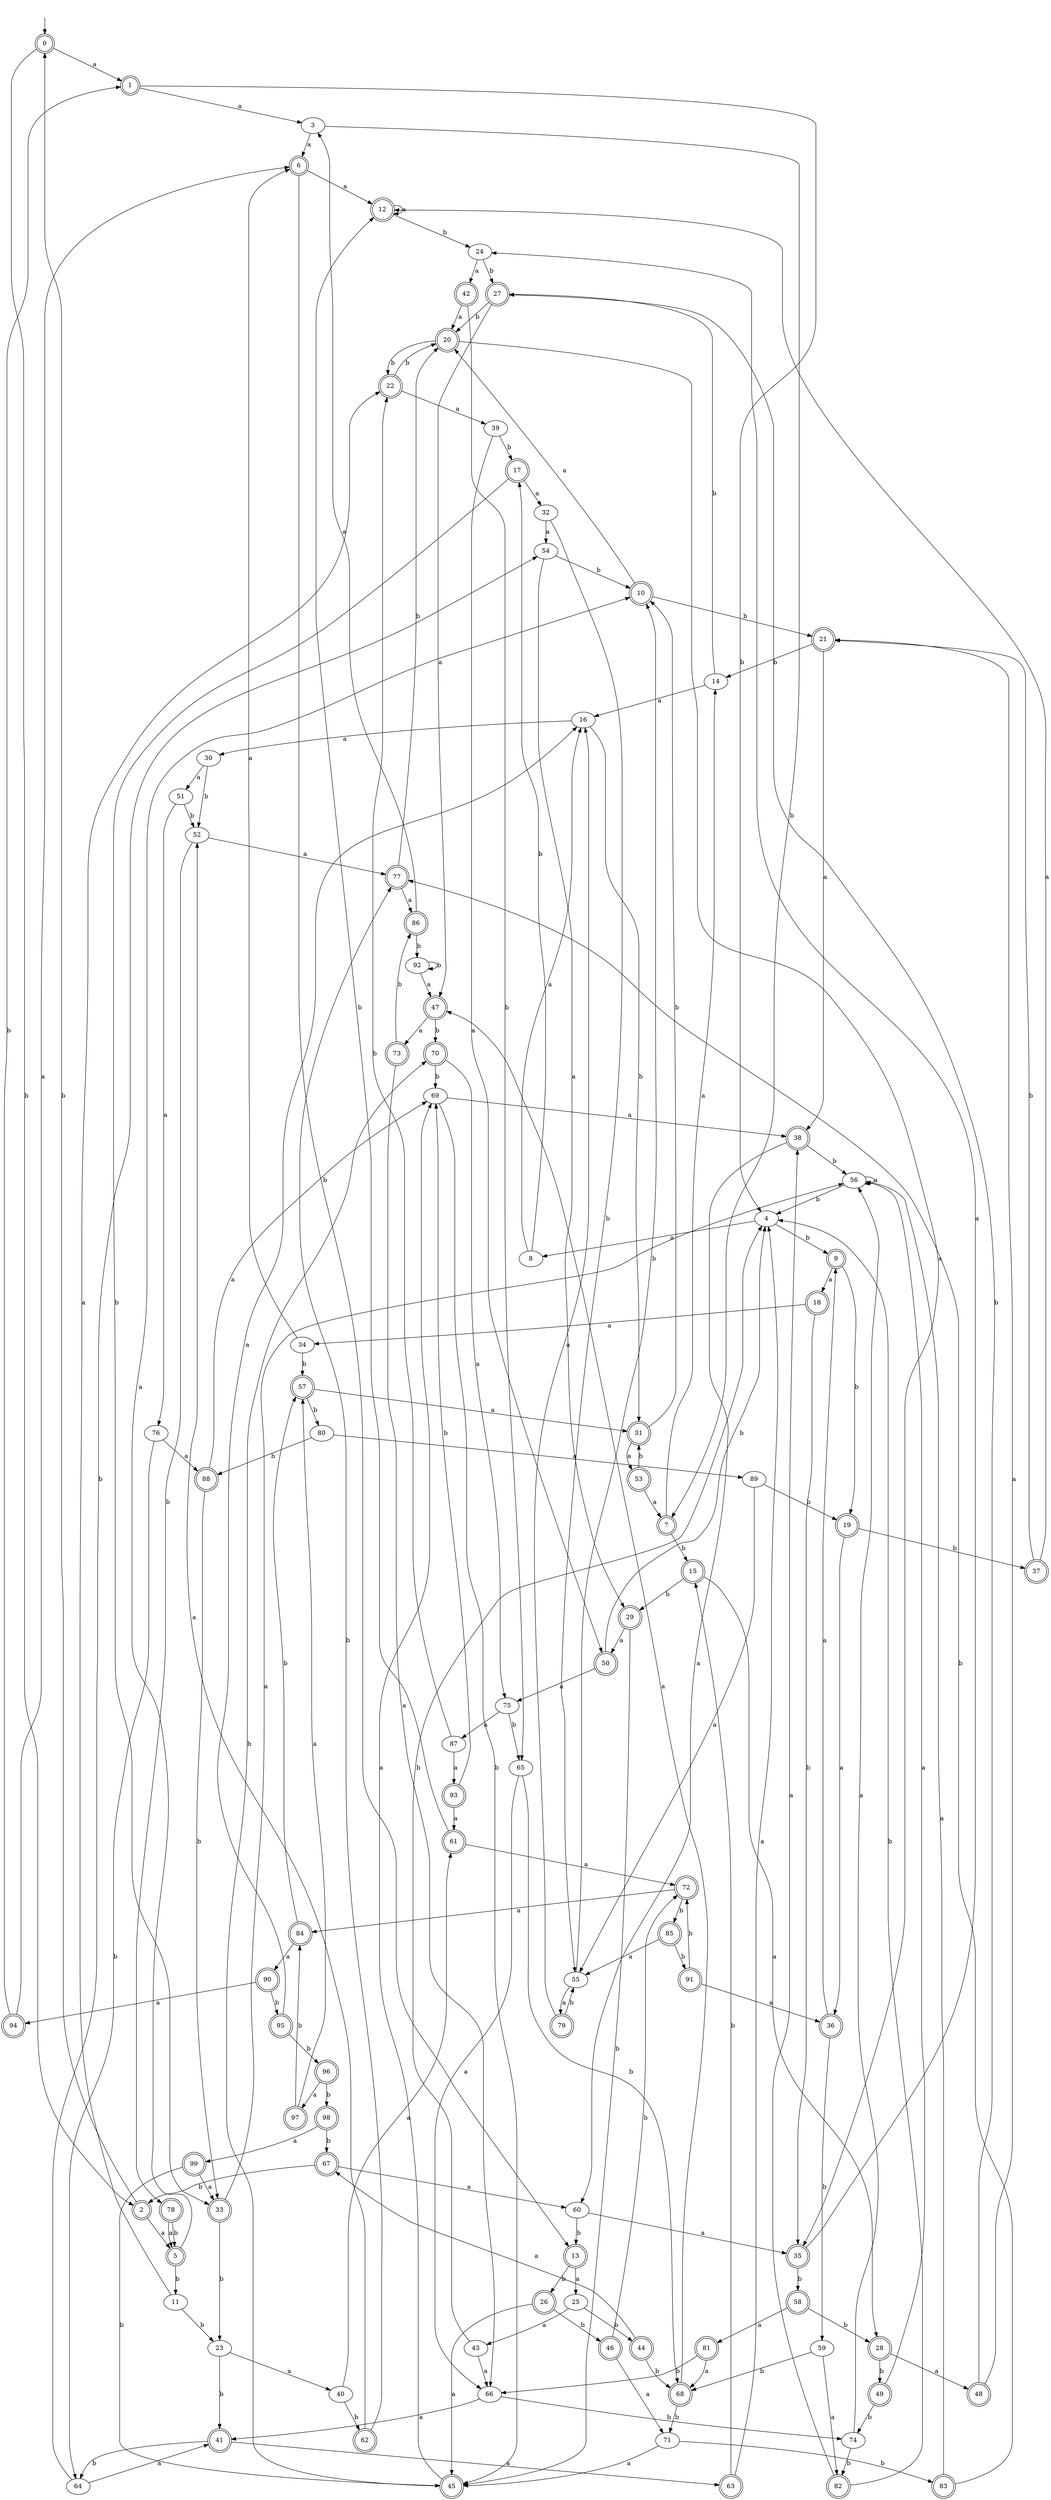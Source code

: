 digraph RandomDFA {
  __start0 [label="", shape=none];
  __start0 -> 0 [label=""];
  0 [shape=circle] [shape=doublecircle]
  0 -> 1 [label="a"]
  0 -> 2 [label="b"]
  1 [shape=doublecircle]
  1 -> 3 [label="a"]
  1 -> 4 [label="b"]
  2 [shape=doublecircle]
  2 -> 5 [label="a"]
  2 -> 0 [label="b"]
  3
  3 -> 6 [label="a"]
  3 -> 7 [label="b"]
  4
  4 -> 8 [label="a"]
  4 -> 9 [label="b"]
  5 [shape=doublecircle]
  5 -> 10 [label="a"]
  5 -> 11 [label="b"]
  6 [shape=doublecircle]
  6 -> 12 [label="a"]
  6 -> 13 [label="b"]
  7 [shape=doublecircle]
  7 -> 14 [label="a"]
  7 -> 15 [label="b"]
  8
  8 -> 16 [label="a"]
  8 -> 17 [label="b"]
  9 [shape=doublecircle]
  9 -> 18 [label="a"]
  9 -> 19 [label="b"]
  10 [shape=doublecircle]
  10 -> 20 [label="a"]
  10 -> 21 [label="b"]
  11
  11 -> 22 [label="a"]
  11 -> 23 [label="b"]
  12 [shape=doublecircle]
  12 -> 12 [label="a"]
  12 -> 24 [label="b"]
  13 [shape=doublecircle]
  13 -> 25 [label="a"]
  13 -> 26 [label="b"]
  14
  14 -> 16 [label="a"]
  14 -> 27 [label="b"]
  15 [shape=doublecircle]
  15 -> 28 [label="a"]
  15 -> 29 [label="b"]
  16
  16 -> 30 [label="a"]
  16 -> 31 [label="b"]
  17 [shape=doublecircle]
  17 -> 32 [label="a"]
  17 -> 33 [label="b"]
  18 [shape=doublecircle]
  18 -> 34 [label="a"]
  18 -> 35 [label="b"]
  19 [shape=doublecircle]
  19 -> 36 [label="a"]
  19 -> 37 [label="b"]
  20 [shape=doublecircle]
  20 -> 35 [label="a"]
  20 -> 22 [label="b"]
  21 [shape=doublecircle]
  21 -> 38 [label="a"]
  21 -> 14 [label="b"]
  22 [shape=doublecircle]
  22 -> 39 [label="a"]
  22 -> 20 [label="b"]
  23
  23 -> 40 [label="a"]
  23 -> 41 [label="b"]
  24
  24 -> 42 [label="a"]
  24 -> 27 [label="b"]
  25
  25 -> 43 [label="a"]
  25 -> 44 [label="b"]
  26 [shape=doublecircle]
  26 -> 45 [label="a"]
  26 -> 46 [label="b"]
  27 [shape=doublecircle]
  27 -> 47 [label="a"]
  27 -> 20 [label="b"]
  28 [shape=doublecircle]
  28 -> 48 [label="a"]
  28 -> 49 [label="b"]
  29 [shape=doublecircle]
  29 -> 50 [label="a"]
  29 -> 45 [label="b"]
  30
  30 -> 51 [label="a"]
  30 -> 52 [label="b"]
  31 [shape=doublecircle]
  31 -> 53 [label="a"]
  31 -> 10 [label="b"]
  32
  32 -> 54 [label="a"]
  32 -> 55 [label="b"]
  33 [shape=doublecircle]
  33 -> 56 [label="a"]
  33 -> 23 [label="b"]
  34
  34 -> 6 [label="a"]
  34 -> 57 [label="b"]
  35 [shape=doublecircle]
  35 -> 24 [label="a"]
  35 -> 58 [label="b"]
  36 [shape=doublecircle]
  36 -> 9 [label="a"]
  36 -> 59 [label="b"]
  37 [shape=doublecircle]
  37 -> 12 [label="a"]
  37 -> 21 [label="b"]
  38 [shape=doublecircle]
  38 -> 60 [label="a"]
  38 -> 56 [label="b"]
  39
  39 -> 50 [label="a"]
  39 -> 17 [label="b"]
  40
  40 -> 61 [label="a"]
  40 -> 62 [label="b"]
  41 [shape=doublecircle]
  41 -> 63 [label="a"]
  41 -> 64 [label="b"]
  42 [shape=doublecircle]
  42 -> 20 [label="a"]
  42 -> 65 [label="b"]
  43
  43 -> 66 [label="a"]
  43 -> 4 [label="b"]
  44 [shape=doublecircle]
  44 -> 67 [label="a"]
  44 -> 68 [label="b"]
  45 [shape=doublecircle]
  45 -> 69 [label="a"]
  45 -> 70 [label="b"]
  46 [shape=doublecircle]
  46 -> 71 [label="a"]
  46 -> 72 [label="b"]
  47 [shape=doublecircle]
  47 -> 73 [label="a"]
  47 -> 70 [label="b"]
  48 [shape=doublecircle]
  48 -> 21 [label="a"]
  48 -> 27 [label="b"]
  49 [shape=doublecircle]
  49 -> 56 [label="a"]
  49 -> 74 [label="b"]
  50 [shape=doublecircle]
  50 -> 75 [label="a"]
  50 -> 4 [label="b"]
  51
  51 -> 76 [label="a"]
  51 -> 52 [label="b"]
  52
  52 -> 77 [label="a"]
  52 -> 78 [label="b"]
  53 [shape=doublecircle]
  53 -> 7 [label="a"]
  53 -> 31 [label="b"]
  54
  54 -> 29 [label="a"]
  54 -> 10 [label="b"]
  55
  55 -> 79 [label="a"]
  55 -> 10 [label="b"]
  56
  56 -> 56 [label="a"]
  56 -> 4 [label="b"]
  57 [shape=doublecircle]
  57 -> 31 [label="a"]
  57 -> 80 [label="b"]
  58 [shape=doublecircle]
  58 -> 81 [label="a"]
  58 -> 28 [label="b"]
  59
  59 -> 82 [label="a"]
  59 -> 68 [label="b"]
  60
  60 -> 35 [label="a"]
  60 -> 13 [label="b"]
  61 [shape=doublecircle]
  61 -> 72 [label="a"]
  61 -> 12 [label="b"]
  62 [shape=doublecircle]
  62 -> 52 [label="a"]
  62 -> 77 [label="b"]
  63 [shape=doublecircle]
  63 -> 4 [label="a"]
  63 -> 15 [label="b"]
  64
  64 -> 41 [label="a"]
  64 -> 54 [label="b"]
  65
  65 -> 66 [label="a"]
  65 -> 68 [label="b"]
  66
  66 -> 41 [label="a"]
  66 -> 74 [label="b"]
  67 [shape=doublecircle]
  67 -> 60 [label="a"]
  67 -> 2 [label="b"]
  68 [shape=doublecircle]
  68 -> 47 [label="a"]
  68 -> 71 [label="b"]
  69
  69 -> 38 [label="a"]
  69 -> 45 [label="b"]
  70 [shape=doublecircle]
  70 -> 75 [label="a"]
  70 -> 69 [label="b"]
  71
  71 -> 45 [label="a"]
  71 -> 83 [label="b"]
  72 [shape=doublecircle]
  72 -> 84 [label="a"]
  72 -> 85 [label="b"]
  73 [shape=doublecircle]
  73 -> 66 [label="a"]
  73 -> 86 [label="b"]
  74
  74 -> 56 [label="a"]
  74 -> 82 [label="b"]
  75
  75 -> 87 [label="a"]
  75 -> 65 [label="b"]
  76
  76 -> 88 [label="a"]
  76 -> 64 [label="b"]
  77 [shape=doublecircle]
  77 -> 86 [label="a"]
  77 -> 20 [label="b"]
  78 [shape=doublecircle]
  78 -> 5 [label="a"]
  78 -> 5 [label="b"]
  79 [shape=doublecircle]
  79 -> 16 [label="a"]
  79 -> 55 [label="b"]
  80
  80 -> 89 [label="a"]
  80 -> 88 [label="b"]
  81 [shape=doublecircle]
  81 -> 68 [label="a"]
  81 -> 66 [label="b"]
  82 [shape=doublecircle]
  82 -> 38 [label="a"]
  82 -> 4 [label="b"]
  83 [shape=doublecircle]
  83 -> 56 [label="a"]
  83 -> 77 [label="b"]
  84 [shape=doublecircle]
  84 -> 90 [label="a"]
  84 -> 57 [label="b"]
  85 [shape=doublecircle]
  85 -> 55 [label="a"]
  85 -> 91 [label="b"]
  86 [shape=doublecircle]
  86 -> 3 [label="a"]
  86 -> 92 [label="b"]
  87
  87 -> 93 [label="a"]
  87 -> 22 [label="b"]
  88 [shape=doublecircle]
  88 -> 69 [label="a"]
  88 -> 33 [label="b"]
  89
  89 -> 55 [label="a"]
  89 -> 19 [label="b"]
  90 [shape=doublecircle]
  90 -> 94 [label="a"]
  90 -> 95 [label="b"]
  91 [shape=doublecircle]
  91 -> 36 [label="a"]
  91 -> 72 [label="b"]
  92
  92 -> 47 [label="a"]
  92 -> 92 [label="b"]
  93 [shape=doublecircle]
  93 -> 61 [label="a"]
  93 -> 69 [label="b"]
  94 [shape=doublecircle]
  94 -> 6 [label="a"]
  94 -> 1 [label="b"]
  95 [shape=doublecircle]
  95 -> 16 [label="a"]
  95 -> 96 [label="b"]
  96 [shape=doublecircle]
  96 -> 97 [label="a"]
  96 -> 98 [label="b"]
  97 [shape=doublecircle]
  97 -> 57 [label="a"]
  97 -> 84 [label="b"]
  98 [shape=doublecircle]
  98 -> 99 [label="a"]
  98 -> 67 [label="b"]
  99 [shape=doublecircle]
  99 -> 33 [label="a"]
  99 -> 45 [label="b"]
}
